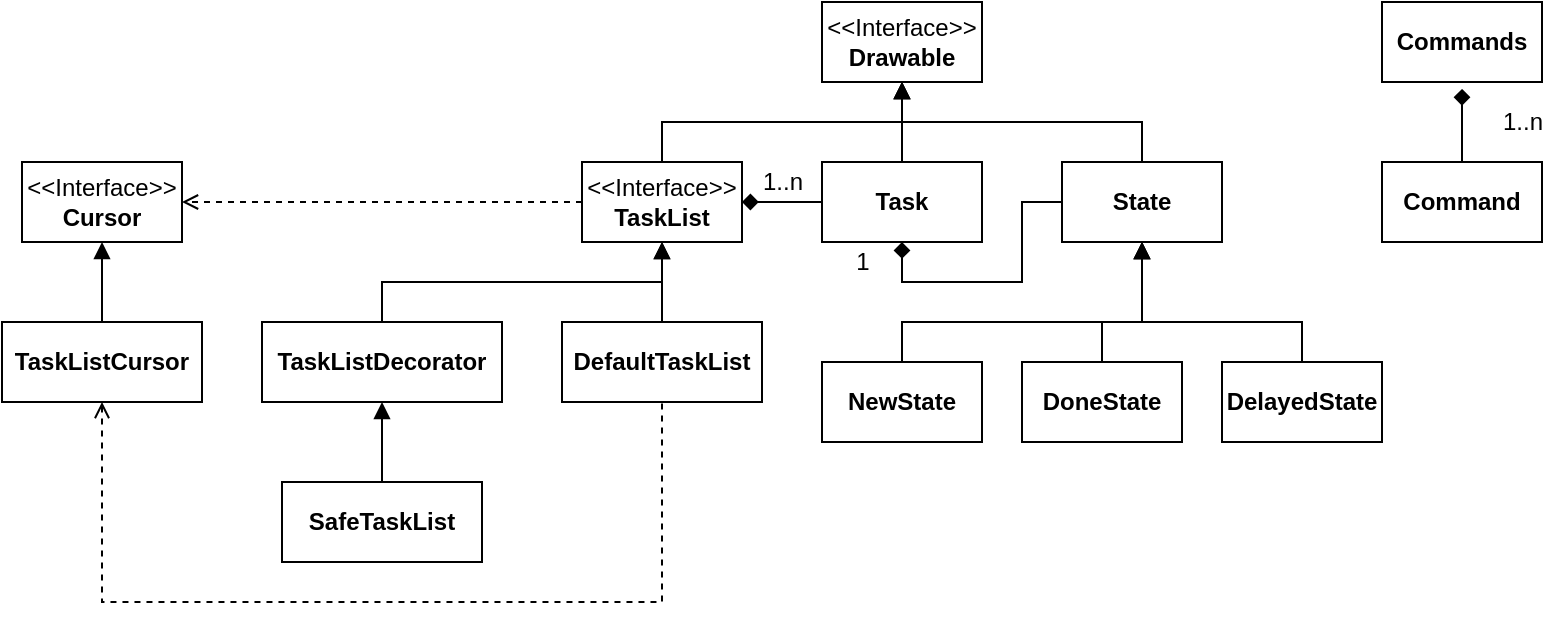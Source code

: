 <mxfile version="12.9.13" type="device" pages="2"><diagram id="PtZPqknx1kbjqnJ0dBEb" name="Classes_Overview"><mxGraphModel dx="410" dy="237" grid="1" gridSize="10" guides="1" tooltips="1" connect="1" arrows="1" fold="1" page="1" pageScale="1" pageWidth="827" pageHeight="1169" math="0" shadow="0"><root><mxCell id="0"/><mxCell id="1" parent="0"/><mxCell id="4JpeCPE7qz7kiB2fXPNN-6" style="edgeStyle=orthogonalEdgeStyle;rounded=0;orthogonalLoop=1;jettySize=auto;html=1;exitX=0.5;exitY=0;exitDx=0;exitDy=0;entryX=0.5;entryY=1.086;entryDx=0;entryDy=0;entryPerimeter=0;endArrow=diamond;endFill=1;" parent="1" source="sjCMl_5gqVjZbz9NRAcp-1" target="sjCMl_5gqVjZbz9NRAcp-2" edge="1"><mxGeometry relative="1" as="geometry"/></mxCell><mxCell id="sjCMl_5gqVjZbz9NRAcp-1" value="&lt;b&gt;Command&lt;/b&gt;" style="rounded=0;whiteSpace=wrap;html=1;" parent="1" vertex="1"><mxGeometry x="714" y="110" width="80" height="40" as="geometry"/></mxCell><mxCell id="sjCMl_5gqVjZbz9NRAcp-2" value="&lt;b&gt;Commands&lt;/b&gt;" style="rounded=0;whiteSpace=wrap;html=1;" parent="1" vertex="1"><mxGeometry x="714" y="30" width="80" height="40" as="geometry"/></mxCell><mxCell id="4JpeCPE7qz7kiB2fXPNN-2" style="edgeStyle=orthogonalEdgeStyle;rounded=0;orthogonalLoop=1;jettySize=auto;html=1;exitX=0.5;exitY=0;exitDx=0;exitDy=0;entryX=0.5;entryY=1;entryDx=0;entryDy=0;endArrow=block;endFill=1;" parent="1" source="sjCMl_5gqVjZbz9NRAcp-3" target="4JpeCPE7qz7kiB2fXPNN-1" edge="1"><mxGeometry relative="1" as="geometry"/></mxCell><mxCell id="4JpeCPE7qz7kiB2fXPNN-5" style="edgeStyle=orthogonalEdgeStyle;rounded=0;orthogonalLoop=1;jettySize=auto;html=1;exitX=0;exitY=0.5;exitDx=0;exitDy=0;entryX=1;entryY=0.5;entryDx=0;entryDy=0;endArrow=diamond;endFill=1;" parent="1" source="sjCMl_5gqVjZbz9NRAcp-3" target="sjCMl_5gqVjZbz9NRAcp-4" edge="1"><mxGeometry relative="1" as="geometry"/></mxCell><mxCell id="sjCMl_5gqVjZbz9NRAcp-3" value="&lt;b&gt;Task&lt;/b&gt;" style="rounded=0;whiteSpace=wrap;html=1;" parent="1" vertex="1"><mxGeometry x="434" y="110" width="80" height="40" as="geometry"/></mxCell><mxCell id="4JpeCPE7qz7kiB2fXPNN-3" style="edgeStyle=orthogonalEdgeStyle;rounded=0;orthogonalLoop=1;jettySize=auto;html=1;exitX=0.5;exitY=0;exitDx=0;exitDy=0;entryX=0.5;entryY=1;entryDx=0;entryDy=0;endArrow=block;endFill=1;" parent="1" source="sjCMl_5gqVjZbz9NRAcp-4" target="4JpeCPE7qz7kiB2fXPNN-1" edge="1"><mxGeometry relative="1" as="geometry"/></mxCell><mxCell id="DIoGO2PvR_0JxVhYMgY_-2" style="edgeStyle=orthogonalEdgeStyle;rounded=0;orthogonalLoop=1;jettySize=auto;html=1;exitX=0;exitY=0.5;exitDx=0;exitDy=0;entryX=1;entryY=0.5;entryDx=0;entryDy=0;endArrow=open;endFill=0;dashed=1;" parent="1" source="sjCMl_5gqVjZbz9NRAcp-4" target="DIoGO2PvR_0JxVhYMgY_-1" edge="1"><mxGeometry relative="1" as="geometry"/></mxCell><mxCell id="sjCMl_5gqVjZbz9NRAcp-4" value="&amp;lt;&amp;lt;Interface&amp;gt;&amp;gt;&lt;br&gt;&lt;b&gt;TaskList&lt;/b&gt;" style="rounded=0;whiteSpace=wrap;html=1;" parent="1" vertex="1"><mxGeometry x="314" y="110" width="80" height="40" as="geometry"/></mxCell><mxCell id="sjCMl_5gqVjZbz9NRAcp-12" style="edgeStyle=orthogonalEdgeStyle;rounded=0;orthogonalLoop=1;jettySize=auto;html=1;exitX=0;exitY=0.5;exitDx=0;exitDy=0;entryX=0.5;entryY=1;entryDx=0;entryDy=0;endArrow=diamond;endFill=1;" parent="1" source="sjCMl_5gqVjZbz9NRAcp-5" target="sjCMl_5gqVjZbz9NRAcp-3" edge="1"><mxGeometry relative="1" as="geometry"><Array as="points"><mxPoint x="534" y="130"/><mxPoint x="534" y="170"/><mxPoint x="474" y="170"/></Array></mxGeometry></mxCell><mxCell id="7jffkbWz6bE-N9P4_fNK-11" style="edgeStyle=orthogonalEdgeStyle;rounded=0;orthogonalLoop=1;jettySize=auto;html=1;exitX=0.5;exitY=0;exitDx=0;exitDy=0;entryX=0.5;entryY=1;entryDx=0;entryDy=0;startArrow=none;startFill=0;endArrow=block;endFill=1;" edge="1" parent="1" source="sjCMl_5gqVjZbz9NRAcp-5" target="4JpeCPE7qz7kiB2fXPNN-1"><mxGeometry relative="1" as="geometry"/></mxCell><mxCell id="sjCMl_5gqVjZbz9NRAcp-5" value="&lt;b&gt;State&lt;/b&gt;" style="rounded=0;whiteSpace=wrap;html=1;" parent="1" vertex="1"><mxGeometry x="554" y="110" width="80" height="40" as="geometry"/></mxCell><mxCell id="sjCMl_5gqVjZbz9NRAcp-9" style="edgeStyle=orthogonalEdgeStyle;rounded=0;orthogonalLoop=1;jettySize=auto;html=1;exitX=0.5;exitY=0;exitDx=0;exitDy=0;entryX=0.5;entryY=1;entryDx=0;entryDy=0;endArrow=block;endFill=1;" parent="1" source="sjCMl_5gqVjZbz9NRAcp-6" target="sjCMl_5gqVjZbz9NRAcp-5" edge="1"><mxGeometry relative="1" as="geometry"><Array as="points"><mxPoint x="574" y="190"/><mxPoint x="594" y="190"/></Array></mxGeometry></mxCell><mxCell id="sjCMl_5gqVjZbz9NRAcp-6" value="&lt;b&gt;DoneState&lt;/b&gt;" style="rounded=0;whiteSpace=wrap;html=1;" parent="1" vertex="1"><mxGeometry x="534" y="210" width="80" height="40" as="geometry"/></mxCell><mxCell id="sjCMl_5gqVjZbz9NRAcp-10" style="edgeStyle=orthogonalEdgeStyle;rounded=0;orthogonalLoop=1;jettySize=auto;html=1;exitX=0.5;exitY=0;exitDx=0;exitDy=0;entryX=0.5;entryY=1;entryDx=0;entryDy=0;endArrow=block;endFill=1;" parent="1" source="sjCMl_5gqVjZbz9NRAcp-7" target="sjCMl_5gqVjZbz9NRAcp-5" edge="1"><mxGeometry relative="1" as="geometry"><Array as="points"><mxPoint x="474" y="190"/><mxPoint x="594" y="190"/></Array></mxGeometry></mxCell><mxCell id="sjCMl_5gqVjZbz9NRAcp-7" value="&lt;b&gt;NewState&lt;/b&gt;" style="rounded=0;whiteSpace=wrap;html=1;" parent="1" vertex="1"><mxGeometry x="434" y="210" width="80" height="40" as="geometry"/></mxCell><mxCell id="sjCMl_5gqVjZbz9NRAcp-11" style="edgeStyle=orthogonalEdgeStyle;rounded=0;orthogonalLoop=1;jettySize=auto;html=1;exitX=0.5;exitY=0;exitDx=0;exitDy=0;entryX=0.5;entryY=1;entryDx=0;entryDy=0;endArrow=block;endFill=1;" parent="1" source="sjCMl_5gqVjZbz9NRAcp-8" target="sjCMl_5gqVjZbz9NRAcp-5" edge="1"><mxGeometry relative="1" as="geometry"><Array as="points"><mxPoint x="674" y="190"/><mxPoint x="594" y="190"/></Array></mxGeometry></mxCell><mxCell id="sjCMl_5gqVjZbz9NRAcp-8" value="&lt;b&gt;DelayedState&lt;/b&gt;" style="rounded=0;whiteSpace=wrap;html=1;" parent="1" vertex="1"><mxGeometry x="634" y="210" width="80" height="40" as="geometry"/></mxCell><mxCell id="sjCMl_5gqVjZbz9NRAcp-14" value="1..n" style="text;html=1;align=center;verticalAlign=middle;resizable=0;points=[];autosize=1;" parent="1" vertex="1"><mxGeometry x="394" y="110" width="40" height="20" as="geometry"/></mxCell><mxCell id="sjCMl_5gqVjZbz9NRAcp-15" value="1" style="text;html=1;align=center;verticalAlign=middle;resizable=0;points=[];autosize=1;" parent="1" vertex="1"><mxGeometry x="444" y="150" width="20" height="20" as="geometry"/></mxCell><mxCell id="4JpeCPE7qz7kiB2fXPNN-1" value="&amp;lt;&amp;lt;Interface&amp;gt;&amp;gt;&lt;br&gt;&lt;b&gt;Drawable&lt;/b&gt;" style="rounded=0;whiteSpace=wrap;html=1;" parent="1" vertex="1"><mxGeometry x="434" y="30" width="80" height="40" as="geometry"/></mxCell><mxCell id="4JpeCPE7qz7kiB2fXPNN-7" value="1..n" style="text;html=1;align=center;verticalAlign=middle;resizable=0;points=[];autosize=1;" parent="1" vertex="1"><mxGeometry x="764" y="80" width="40" height="20" as="geometry"/></mxCell><mxCell id="DIoGO2PvR_0JxVhYMgY_-1" value="&amp;lt;&amp;lt;Interface&amp;gt;&amp;gt;&lt;br&gt;&lt;b&gt;Cursor&lt;/b&gt;" style="rounded=0;whiteSpace=wrap;html=1;" parent="1" vertex="1"><mxGeometry x="34" y="110" width="80" height="40" as="geometry"/></mxCell><mxCell id="7jffkbWz6bE-N9P4_fNK-8" style="edgeStyle=orthogonalEdgeStyle;rounded=0;orthogonalLoop=1;jettySize=auto;html=1;exitX=0.5;exitY=0;exitDx=0;exitDy=0;entryX=0.5;entryY=1;entryDx=0;entryDy=0;endArrow=block;endFill=1;" edge="1" parent="1" source="DIoGO2PvR_0JxVhYMgY_-4" target="DIoGO2PvR_0JxVhYMgY_-1"><mxGeometry relative="1" as="geometry"/></mxCell><mxCell id="7jffkbWz6bE-N9P4_fNK-9" style="edgeStyle=orthogonalEdgeStyle;rounded=0;orthogonalLoop=1;jettySize=auto;html=1;exitX=0.5;exitY=1;exitDx=0;exitDy=0;entryX=0.5;entryY=1;entryDx=0;entryDy=0;endArrow=none;endFill=0;startArrow=open;startFill=0;dashed=1;" edge="1" parent="1" source="DIoGO2PvR_0JxVhYMgY_-4" target="7jffkbWz6bE-N9P4_fNK-1"><mxGeometry relative="1" as="geometry"><Array as="points"><mxPoint x="74" y="330"/><mxPoint x="354" y="330"/></Array></mxGeometry></mxCell><mxCell id="DIoGO2PvR_0JxVhYMgY_-4" value="&lt;b&gt;TaskListCursor&lt;/b&gt;" style="rounded=0;whiteSpace=wrap;html=1;" parent="1" vertex="1"><mxGeometry x="24" y="190" width="100" height="40" as="geometry"/></mxCell><mxCell id="7jffkbWz6bE-N9P4_fNK-5" style="edgeStyle=orthogonalEdgeStyle;rounded=0;orthogonalLoop=1;jettySize=auto;html=1;exitX=0.5;exitY=0;exitDx=0;exitDy=0;entryX=0.5;entryY=1;entryDx=0;entryDy=0;endArrow=block;endFill=1;" edge="1" parent="1" source="7jffkbWz6bE-N9P4_fNK-1" target="sjCMl_5gqVjZbz9NRAcp-4"><mxGeometry relative="1" as="geometry"/></mxCell><mxCell id="7jffkbWz6bE-N9P4_fNK-1" value="&lt;b&gt;DefaultTaskList&lt;/b&gt;" style="rounded=0;whiteSpace=wrap;html=1;" vertex="1" parent="1"><mxGeometry x="304" y="190" width="100" height="40" as="geometry"/></mxCell><mxCell id="7jffkbWz6bE-N9P4_fNK-7" style="edgeStyle=orthogonalEdgeStyle;rounded=0;orthogonalLoop=1;jettySize=auto;html=1;exitX=0.5;exitY=0;exitDx=0;exitDy=0;entryX=0.5;entryY=1;entryDx=0;entryDy=0;endArrow=block;endFill=1;" edge="1" parent="1" source="7jffkbWz6bE-N9P4_fNK-2" target="7jffkbWz6bE-N9P4_fNK-3"><mxGeometry relative="1" as="geometry"/></mxCell><mxCell id="7jffkbWz6bE-N9P4_fNK-2" value="&lt;b&gt;SafeTaskList&lt;/b&gt;" style="rounded=0;whiteSpace=wrap;html=1;" vertex="1" parent="1"><mxGeometry x="164" y="270" width="100" height="40" as="geometry"/></mxCell><mxCell id="7jffkbWz6bE-N9P4_fNK-6" style="edgeStyle=orthogonalEdgeStyle;rounded=0;orthogonalLoop=1;jettySize=auto;html=1;exitX=0.5;exitY=0;exitDx=0;exitDy=0;entryX=0.5;entryY=1;entryDx=0;entryDy=0;endArrow=block;endFill=1;" edge="1" parent="1" source="7jffkbWz6bE-N9P4_fNK-3" target="sjCMl_5gqVjZbz9NRAcp-4"><mxGeometry relative="1" as="geometry"/></mxCell><mxCell id="7jffkbWz6bE-N9P4_fNK-3" value="&lt;b&gt;TaskListDecorator&lt;/b&gt;" style="rounded=0;whiteSpace=wrap;html=1;" vertex="1" parent="1"><mxGeometry x="154" y="190" width="120" height="40" as="geometry"/></mxCell></root></mxGraphModel></diagram><diagram id="5sMXFd3tcBLdrpeC4GUz" name="Classes_Detailed"><mxGraphModel dx="488" dy="282" grid="1" gridSize="10" guides="1" tooltips="1" connect="1" arrows="1" fold="1" page="1" pageScale="1" pageWidth="827" pageHeight="1169" math="0" shadow="0"><root><mxCell id="H5BdYY1X0kRBbAsGKi1o-0"/><mxCell id="H5BdYY1X0kRBbAsGKi1o-1" parent="H5BdYY1X0kRBbAsGKi1o-0"/><mxCell id="H5BdYY1X0kRBbAsGKi1o-2" value="Drawable" style="rounded=0;whiteSpace=wrap;html=1;fontStyle=1" vertex="1" parent="H5BdYY1X0kRBbAsGKi1o-1"><mxGeometry x="40" y="40" width="80" height="40" as="geometry"/></mxCell><mxCell id="H5BdYY1X0kRBbAsGKi1o-4" value="State" style="rounded=0;whiteSpace=wrap;html=1;fontStyle=1" vertex="1" parent="H5BdYY1X0kRBbAsGKi1o-1"><mxGeometry x="360" y="40" width="120" height="40" as="geometry"/></mxCell><mxCell id="H5BdYY1X0kRBbAsGKi1o-6" value="+ draw()" style="rounded=0;whiteSpace=wrap;html=1;align=left;verticalAlign=top;" vertex="1" parent="H5BdYY1X0kRBbAsGKi1o-1"><mxGeometry x="40" y="100" width="80" height="40" as="geometry"/></mxCell><mxCell id="H5BdYY1X0kRBbAsGKi1o-7" value="TaskList" style="rounded=0;whiteSpace=wrap;html=1;fontStyle=1" vertex="1" parent="H5BdYY1X0kRBbAsGKi1o-1"><mxGeometry x="200" y="40" width="100" height="40" as="geometry"/></mxCell><mxCell id="H5BdYY1X0kRBbAsGKi1o-8" value="&lt;span style=&quot;font-weight: normal&quot;&gt;- items&lt;br&gt;- name&lt;br&gt;&lt;br&gt;&lt;/span&gt;" style="rounded=0;whiteSpace=wrap;html=1;fontStyle=1;align=left;verticalAlign=top;" vertex="1" parent="H5BdYY1X0kRBbAsGKi1o-1"><mxGeometry x="200" y="100" width="100" height="40" as="geometry"/></mxCell><mxCell id="H5BdYY1X0kRBbAsGKi1o-9" value="&lt;span style=&quot;font-weight: normal&quot;&gt;+ done(id)&lt;br&gt;+ renew(id)&lt;br&gt;+ newTask(text)&lt;br&gt;+ delay(id)&lt;br&gt;+ draw()&lt;br&gt;&lt;/span&gt;" style="rounded=0;whiteSpace=wrap;html=1;fontStyle=1;align=left;verticalAlign=top;" vertex="1" parent="H5BdYY1X0kRBbAsGKi1o-1"><mxGeometry x="200" y="160" width="100" height="80" as="geometry"/></mxCell><mxCell id="1VAqDJIE6ox2ql7v8wNx-0" value="Task" style="rounded=0;whiteSpace=wrap;html=1;fontStyle=1" vertex="1" parent="H5BdYY1X0kRBbAsGKi1o-1"><mxGeometry x="40" y="160" width="80" height="40" as="geometry"/></mxCell><mxCell id="1VAqDJIE6ox2ql7v8wNx-1" value="- id&lt;br&gt;- text&lt;br&gt;-&amp;nbsp;state" style="rounded=0;whiteSpace=wrap;html=1;align=left;verticalAlign=top;" vertex="1" parent="H5BdYY1X0kRBbAsGKi1o-1"><mxGeometry x="40" y="220" width="80" height="60" as="geometry"/></mxCell><mxCell id="1VAqDJIE6ox2ql7v8wNx-2" value="+ done()&lt;br&gt;+ renew()&lt;br&gt;+ delay()&lt;br&gt;+ draw()" style="rounded=0;whiteSpace=wrap;html=1;align=left;verticalAlign=top;" vertex="1" parent="H5BdYY1X0kRBbAsGKi1o-1"><mxGeometry x="40" y="300" width="80" height="60" as="geometry"/></mxCell></root></mxGraphModel></diagram></mxfile>